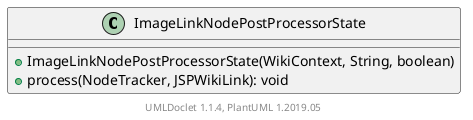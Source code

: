 @startuml

    class ImageLinkNodePostProcessorState [[ImageLinkNodePostProcessorState.html]] {
        +ImageLinkNodePostProcessorState(WikiContext, String, boolean)
        +process(NodeTracker, JSPWikiLink): void
    }


    center footer UMLDoclet 1.1.4, PlantUML 1.2019.05
@enduml
